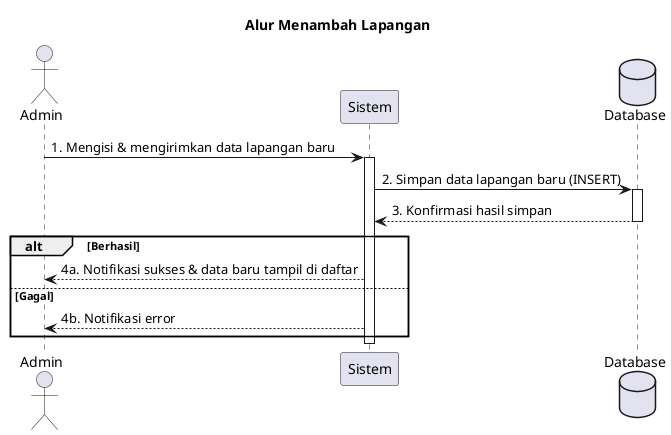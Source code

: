 @startuml
actor Admin
participant "Sistem" as System
database "Database" as DB

title Alur Menambah Lapangan

Admin -> System : 1. Mengisi & mengirimkan data lapangan baru
activate System

System -> DB : 2. Simpan data lapangan baru (INSERT)
activate DB
DB --> System : 3. Konfirmasi hasil simpan
deactivate DB

alt Berhasil
    System --> Admin : 4a. Notifikasi sukses & data baru tampil di daftar
else Gagal
    System --> Admin : 4b. Notifikasi error
end
deactivate System
@enduml